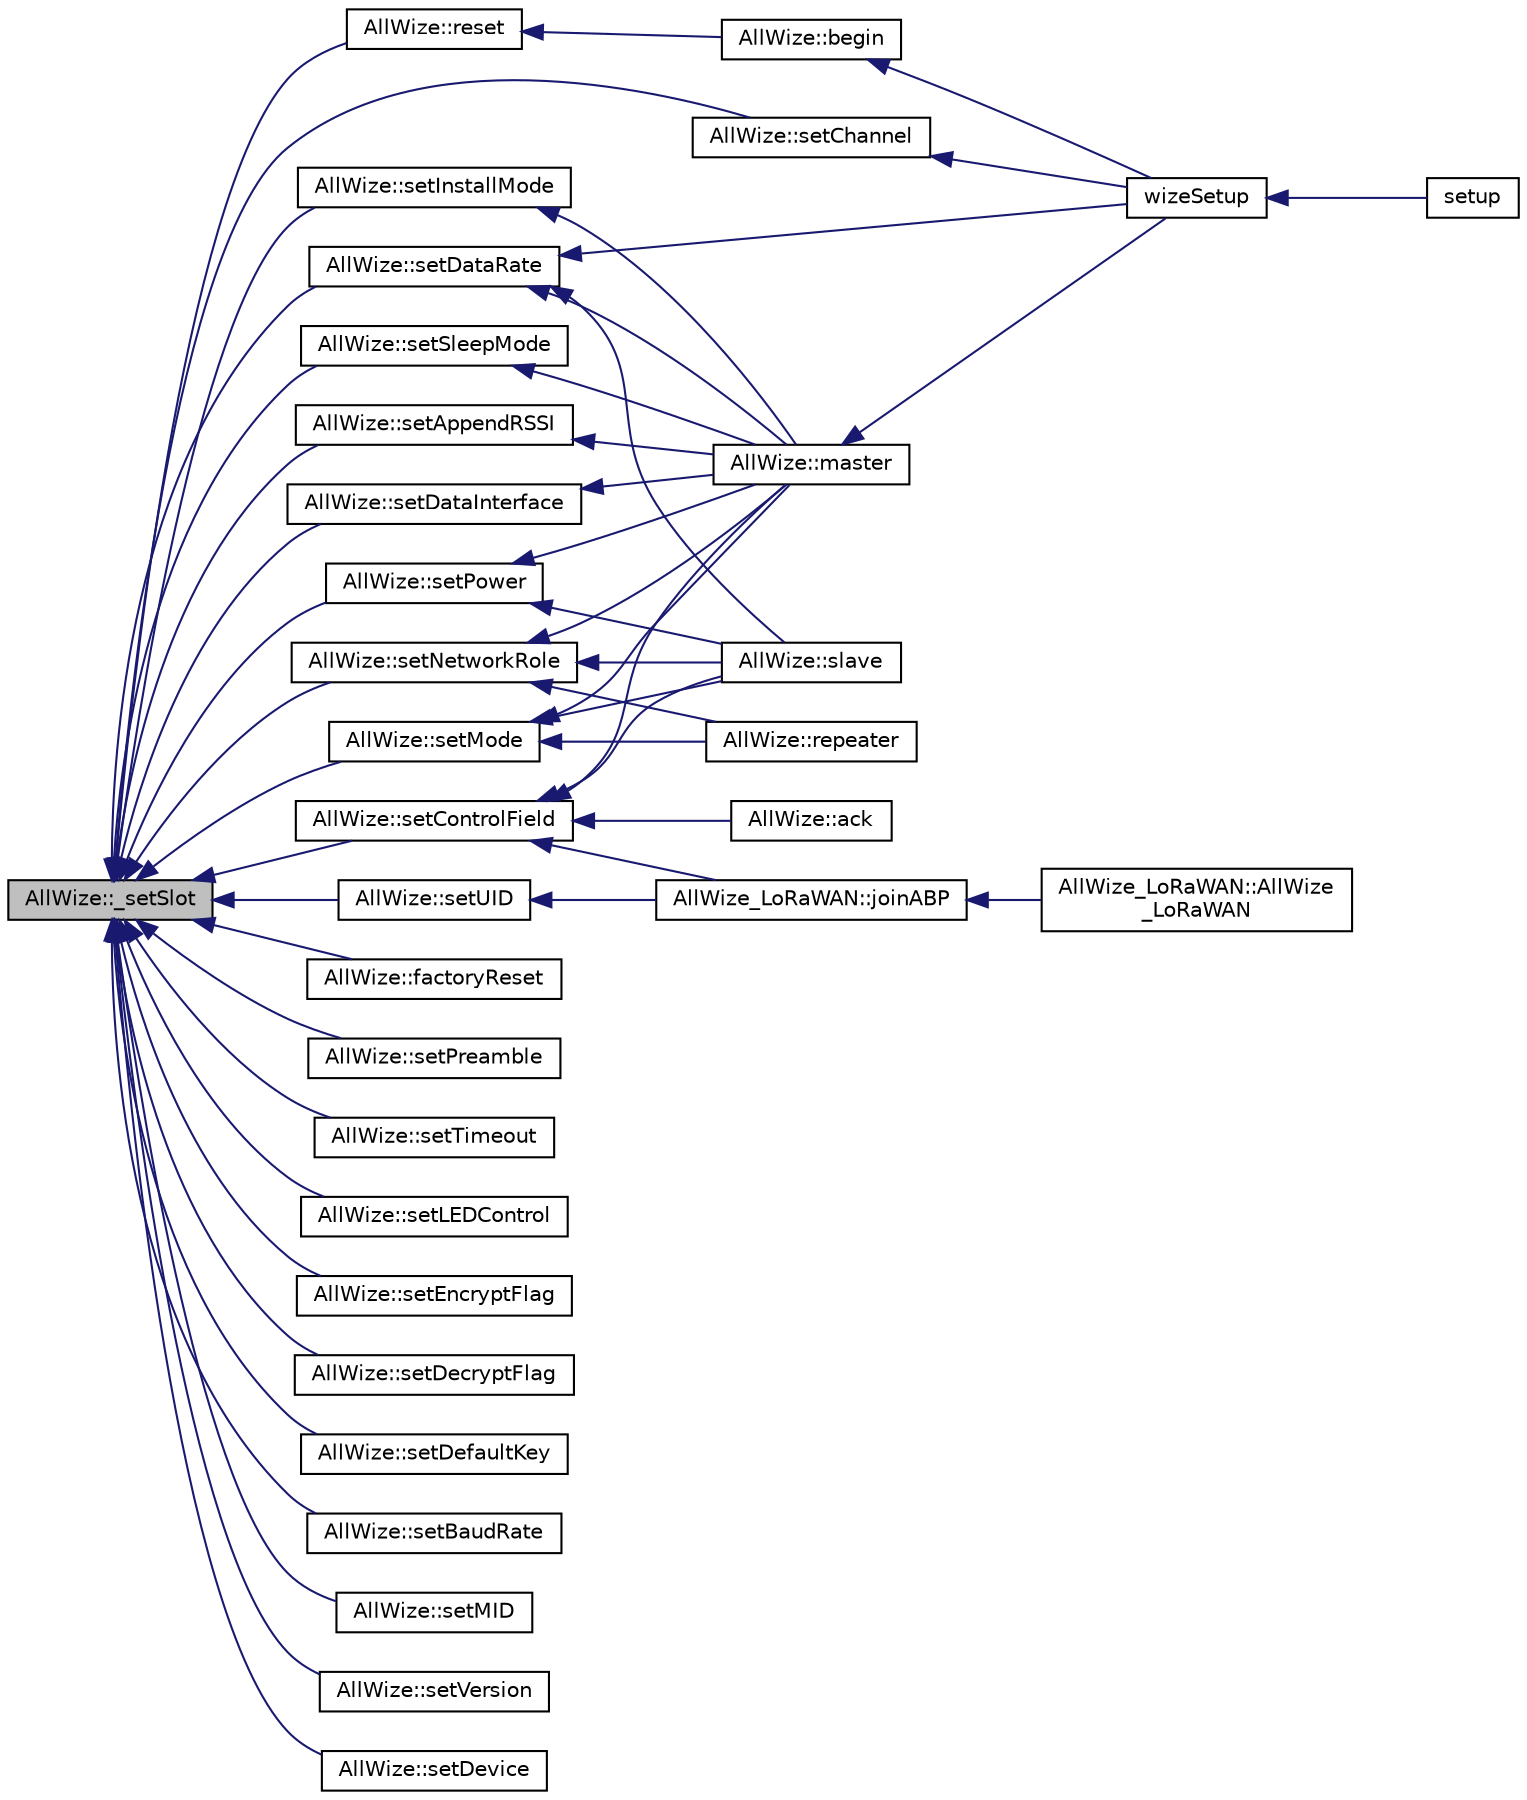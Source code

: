 digraph "AllWize::_setSlot"
{
  edge [fontname="Helvetica",fontsize="10",labelfontname="Helvetica",labelfontsize="10"];
  node [fontname="Helvetica",fontsize="10",shape=record];
  rankdir="LR";
  Node633 [label="AllWize::_setSlot",height=0.2,width=0.4,color="black", fillcolor="grey75", style="filled", fontcolor="black"];
  Node633 -> Node634 [dir="back",color="midnightblue",fontsize="10",style="solid",fontname="Helvetica"];
  Node634 [label="AllWize::reset",height=0.2,width=0.4,color="black", fillcolor="white", style="filled",URL="$classAllWize.html#a8ea0b58caedcde0af56ffc5547cb84a3",tooltip="Resets the radio module. "];
  Node634 -> Node635 [dir="back",color="midnightblue",fontsize="10",style="solid",fontname="Helvetica"];
  Node635 [label="AllWize::begin",height=0.2,width=0.4,color="black", fillcolor="white", style="filled",URL="$classAllWize.html#a221a7145fd37d4c5fccb786a74d9ceaa",tooltip="Inits the module communications. "];
  Node635 -> Node636 [dir="back",color="midnightblue",fontsize="10",style="solid",fontname="Helvetica"];
  Node636 [label="wizeSetup",height=0.2,width=0.4,color="black", fillcolor="white", style="filled",URL="$wize_8h.html#a6bd811aed13d28451110ad176dabf3c4"];
  Node636 -> Node637 [dir="back",color="midnightblue",fontsize="10",style="solid",fontname="Helvetica"];
  Node637 [label="setup",height=0.2,width=0.4,color="black", fillcolor="white", style="filled",URL="$main_8cpp.html#a4fc01d736fe50cf5b977f755b675f11d"];
  Node633 -> Node638 [dir="back",color="midnightblue",fontsize="10",style="solid",fontname="Helvetica"];
  Node638 [label="AllWize::factoryReset",height=0.2,width=0.4,color="black", fillcolor="white", style="filled",URL="$classAllWize.html#a33273da3cd44bc21a930c6f572b902ba",tooltip="Resets the module to factory settings. "];
  Node633 -> Node639 [dir="back",color="midnightblue",fontsize="10",style="solid",fontname="Helvetica"];
  Node639 [label="AllWize::setChannel",height=0.2,width=0.4,color="black", fillcolor="white", style="filled",URL="$classAllWize.html#a9923767d522f096380a594d7f4bbd828",tooltip="Sets the communications channel (for MBUS_MODE_R2 only) "];
  Node639 -> Node636 [dir="back",color="midnightblue",fontsize="10",style="solid",fontname="Helvetica"];
  Node633 -> Node640 [dir="back",color="midnightblue",fontsize="10",style="solid",fontname="Helvetica"];
  Node640 [label="AllWize::setPower",height=0.2,width=0.4,color="black", fillcolor="white", style="filled",URL="$classAllWize.html#a0982b5aa67cb6a8ef098b33cc9894004",tooltip="Sets the RF power. "];
  Node640 -> Node641 [dir="back",color="midnightblue",fontsize="10",style="solid",fontname="Helvetica"];
  Node641 [label="AllWize::master",height=0.2,width=0.4,color="black", fillcolor="white", style="filled",URL="$classAllWize.html#a4bc5852f9e7b1b561d58824c9cdc25c9",tooltip="Sets the module in master mode. "];
  Node641 -> Node636 [dir="back",color="midnightblue",fontsize="10",style="solid",fontname="Helvetica"];
  Node640 -> Node642 [dir="back",color="midnightblue",fontsize="10",style="solid",fontname="Helvetica"];
  Node642 [label="AllWize::slave",height=0.2,width=0.4,color="black", fillcolor="white", style="filled",URL="$classAllWize.html#a04923626b08d628f4fa4ecef2f424f88",tooltip="Sets the module in slave mode. "];
  Node633 -> Node643 [dir="back",color="midnightblue",fontsize="10",style="solid",fontname="Helvetica"];
  Node643 [label="AllWize::setDataRate",height=0.2,width=0.4,color="black", fillcolor="white", style="filled",URL="$classAllWize.html#a66458505e82e3105cd5b4357bf02e3e8",tooltip="Sets the data rate. "];
  Node643 -> Node636 [dir="back",color="midnightblue",fontsize="10",style="solid",fontname="Helvetica"];
  Node643 -> Node641 [dir="back",color="midnightblue",fontsize="10",style="solid",fontname="Helvetica"];
  Node643 -> Node642 [dir="back",color="midnightblue",fontsize="10",style="solid",fontname="Helvetica"];
  Node633 -> Node644 [dir="back",color="midnightblue",fontsize="10",style="solid",fontname="Helvetica"];
  Node644 [label="AllWize::setMode",height=0.2,width=0.4,color="black", fillcolor="white", style="filled",URL="$classAllWize.html#acfb7c6ac04ef8cefd4bc472bff2f1ee0",tooltip="Sets the module in one of the available MBus modes. "];
  Node644 -> Node641 [dir="back",color="midnightblue",fontsize="10",style="solid",fontname="Helvetica"];
  Node644 -> Node642 [dir="back",color="midnightblue",fontsize="10",style="solid",fontname="Helvetica"];
  Node644 -> Node645 [dir="back",color="midnightblue",fontsize="10",style="solid",fontname="Helvetica"];
  Node645 [label="AllWize::repeater",height=0.2,width=0.4,color="black", fillcolor="white", style="filled",URL="$classAllWize.html#a5c455d5592a76becb86dc80ecc60e318",tooltip="Sets the module in repeater mode. "];
  Node633 -> Node646 [dir="back",color="midnightblue",fontsize="10",style="solid",fontname="Helvetica"];
  Node646 [label="AllWize::setSleepMode",height=0.2,width=0.4,color="black", fillcolor="white", style="filled",URL="$classAllWize.html#acfb61dcd3146e1c21fab1338651359a5",tooltip="Sets the sleep mode. "];
  Node646 -> Node641 [dir="back",color="midnightblue",fontsize="10",style="solid",fontname="Helvetica"];
  Node633 -> Node647 [dir="back",color="midnightblue",fontsize="10",style="solid",fontname="Helvetica"];
  Node647 [label="AllWize::setAppendRSSI",height=0.2,width=0.4,color="black", fillcolor="white", style="filled",URL="$classAllWize.html#aa32e17a16a67d8bcfea3fd62cbf1855e",tooltip="Sets the RSSI mode value. "];
  Node647 -> Node641 [dir="back",color="midnightblue",fontsize="10",style="solid",fontname="Helvetica"];
  Node633 -> Node648 [dir="back",color="midnightblue",fontsize="10",style="solid",fontname="Helvetica"];
  Node648 [label="AllWize::setPreamble",height=0.2,width=0.4,color="black", fillcolor="white", style="filled",URL="$classAllWize.html#ab0861d7eed244d6b769a32a8826528d4",tooltip="Sets the preamble length frame format. "];
  Node633 -> Node649 [dir="back",color="midnightblue",fontsize="10",style="solid",fontname="Helvetica"];
  Node649 [label="AllWize::setTimeout",height=0.2,width=0.4,color="black", fillcolor="white", style="filled",URL="$classAllWize.html#a44de6f0839d57eb6d9b3199509a9ae03",tooltip="Sets the buffer timeout (also used for auto sleep modes) "];
  Node633 -> Node650 [dir="back",color="midnightblue",fontsize="10",style="solid",fontname="Helvetica"];
  Node650 [label="AllWize::setNetworkRole",height=0.2,width=0.4,color="black", fillcolor="white", style="filled",URL="$classAllWize.html#ae6b73decc8d7282c38a9437374ff26eb",tooltip="Sets the network role. "];
  Node650 -> Node641 [dir="back",color="midnightblue",fontsize="10",style="solid",fontname="Helvetica"];
  Node650 -> Node642 [dir="back",color="midnightblue",fontsize="10",style="solid",fontname="Helvetica"];
  Node650 -> Node645 [dir="back",color="midnightblue",fontsize="10",style="solid",fontname="Helvetica"];
  Node633 -> Node651 [dir="back",color="midnightblue",fontsize="10",style="solid",fontname="Helvetica"];
  Node651 [label="AllWize::setLEDControl",height=0.2,width=0.4,color="black", fillcolor="white", style="filled",URL="$classAllWize.html#ae4a883aaf21420ea3c780dca07063ad5",tooltip="Sets the LED control. "];
  Node633 -> Node652 [dir="back",color="midnightblue",fontsize="10",style="solid",fontname="Helvetica"];
  Node652 [label="AllWize::setDataInterface",height=0.2,width=0.4,color="black", fillcolor="white", style="filled",URL="$classAllWize.html#a17db48a22fa545462cb9c09a3266e13d",tooltip="Sets the data interface for receiving packets. "];
  Node652 -> Node641 [dir="back",color="midnightblue",fontsize="10",style="solid",fontname="Helvetica"];
  Node633 -> Node653 [dir="back",color="midnightblue",fontsize="10",style="solid",fontname="Helvetica"];
  Node653 [label="AllWize::setControlField",height=0.2,width=0.4,color="black", fillcolor="white", style="filled",URL="$classAllWize.html#aedb6eec9766105625527f4895dffb8f3",tooltip="Sets the control field value. "];
  Node653 -> Node641 [dir="back",color="midnightblue",fontsize="10",style="solid",fontname="Helvetica"];
  Node653 -> Node642 [dir="back",color="midnightblue",fontsize="10",style="solid",fontname="Helvetica"];
  Node653 -> Node654 [dir="back",color="midnightblue",fontsize="10",style="solid",fontname="Helvetica"];
  Node654 [label="AllWize::ack",height=0.2,width=0.4,color="black", fillcolor="white", style="filled",URL="$classAllWize.html#a4e471ab83ad5bb3b04d0f6361c636172",tooltip="Sends an ACK. "];
  Node653 -> Node655 [dir="back",color="midnightblue",fontsize="10",style="solid",fontname="Helvetica"];
  Node655 [label="AllWize_LoRaWAN::joinABP",height=0.2,width=0.4,color="black", fillcolor="white", style="filled",URL="$classAllWize__LoRaWAN.html#a744997b05e64e223306d6a4b737d5d18",tooltip="Stores the application and network keys for ABP activation. "];
  Node655 -> Node656 [dir="back",color="midnightblue",fontsize="10",style="solid",fontname="Helvetica"];
  Node656 [label="AllWize_LoRaWAN::AllWize\l_LoRaWAN",height=0.2,width=0.4,color="black", fillcolor="white", style="filled",URL="$classAllWize__LoRaWAN.html#ac5b05857f081334c65f538e1625af1fc"];
  Node633 -> Node657 [dir="back",color="midnightblue",fontsize="10",style="solid",fontname="Helvetica"];
  Node657 [label="AllWize::setInstallMode",height=0.2,width=0.4,color="black", fillcolor="white", style="filled",URL="$classAllWize.html#ab4907595aa6aa98fd7144fd81ee92c71",tooltip="Sets the module in one of the available operations modes. "];
  Node657 -> Node641 [dir="back",color="midnightblue",fontsize="10",style="solid",fontname="Helvetica"];
  Node633 -> Node658 [dir="back",color="midnightblue",fontsize="10",style="solid",fontname="Helvetica"];
  Node658 [label="AllWize::setEncryptFlag",height=0.2,width=0.4,color="black", fillcolor="white", style="filled",URL="$classAllWize.html#acf4efed5e28aff4ad476b9258c842c99",tooltip="Sets the encrypt flag setting. "];
  Node633 -> Node659 [dir="back",color="midnightblue",fontsize="10",style="solid",fontname="Helvetica"];
  Node659 [label="AllWize::setDecryptFlag",height=0.2,width=0.4,color="black", fillcolor="white", style="filled",URL="$classAllWize.html#a8168552661cf74214e50d960d33c0308",tooltip="Sets the decrypt flag setting. "];
  Node633 -> Node660 [dir="back",color="midnightblue",fontsize="10",style="solid",fontname="Helvetica"];
  Node660 [label="AllWize::setDefaultKey",height=0.2,width=0.4,color="black", fillcolor="white", style="filled",URL="$classAllWize.html#a972d9db80929b234f8eb63b5093b2d1d",tooltip="Sets the default encryption key. "];
  Node633 -> Node661 [dir="back",color="midnightblue",fontsize="10",style="solid",fontname="Helvetica"];
  Node661 [label="AllWize::setBaudRate",height=0.2,width=0.4,color="black", fillcolor="white", style="filled",URL="$classAllWize.html#aed088a11b03ac4ffd99036dec2591dfe",tooltip="Sets the UART baud rate, requires reset to take effect. "];
  Node633 -> Node662 [dir="back",color="midnightblue",fontsize="10",style="solid",fontname="Helvetica"];
  Node662 [label="AllWize::setMID",height=0.2,width=0.4,color="black", fillcolor="white", style="filled",URL="$classAllWize.html#a192b6add24fdc1eb1e81eec5faafe52a",tooltip="Sets the Manufacturer ID. "];
  Node633 -> Node663 [dir="back",color="midnightblue",fontsize="10",style="solid",fontname="Helvetica"];
  Node663 [label="AllWize::setUID",height=0.2,width=0.4,color="black", fillcolor="white", style="filled",URL="$classAllWize.html#a085442c11746e6a49eedf5d600636bae",tooltip="Saved the UID into the module memory. "];
  Node663 -> Node655 [dir="back",color="midnightblue",fontsize="10",style="solid",fontname="Helvetica"];
  Node633 -> Node664 [dir="back",color="midnightblue",fontsize="10",style="solid",fontname="Helvetica"];
  Node664 [label="AllWize::setVersion",height=0.2,width=0.4,color="black", fillcolor="white", style="filled",URL="$classAllWize.html#aff7a296180b8c288c9b2c954c5c95fc7",tooltip="Sets the device version. "];
  Node633 -> Node665 [dir="back",color="midnightblue",fontsize="10",style="solid",fontname="Helvetica"];
  Node665 [label="AllWize::setDevice",height=0.2,width=0.4,color="black", fillcolor="white", style="filled",URL="$classAllWize.html#a51b6701b1cbe130f0ca8b11d7d564d80",tooltip="Sets the device type. "];
}
